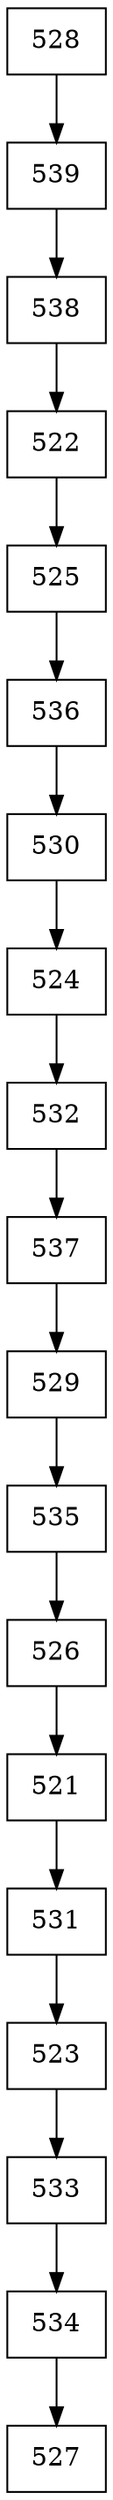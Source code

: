 digraph G {
  node [shape=record];
  node0 [label="{528}"];
  node0 -> node1;
  node1 [label="{539}"];
  node1 -> node2;
  node2 [label="{538}"];
  node2 -> node3;
  node3 [label="{522}"];
  node3 -> node4;
  node4 [label="{525}"];
  node4 -> node5;
  node5 [label="{536}"];
  node5 -> node6;
  node6 [label="{530}"];
  node6 -> node7;
  node7 [label="{524}"];
  node7 -> node8;
  node8 [label="{532}"];
  node8 -> node9;
  node9 [label="{537}"];
  node9 -> node10;
  node10 [label="{529}"];
  node10 -> node11;
  node11 [label="{535}"];
  node11 -> node12;
  node12 [label="{526}"];
  node12 -> node13;
  node13 [label="{521}"];
  node13 -> node14;
  node14 [label="{531}"];
  node14 -> node15;
  node15 [label="{523}"];
  node15 -> node16;
  node16 [label="{533}"];
  node16 -> node17;
  node17 [label="{534}"];
  node17 -> node18;
  node18 [label="{527}"];
}
